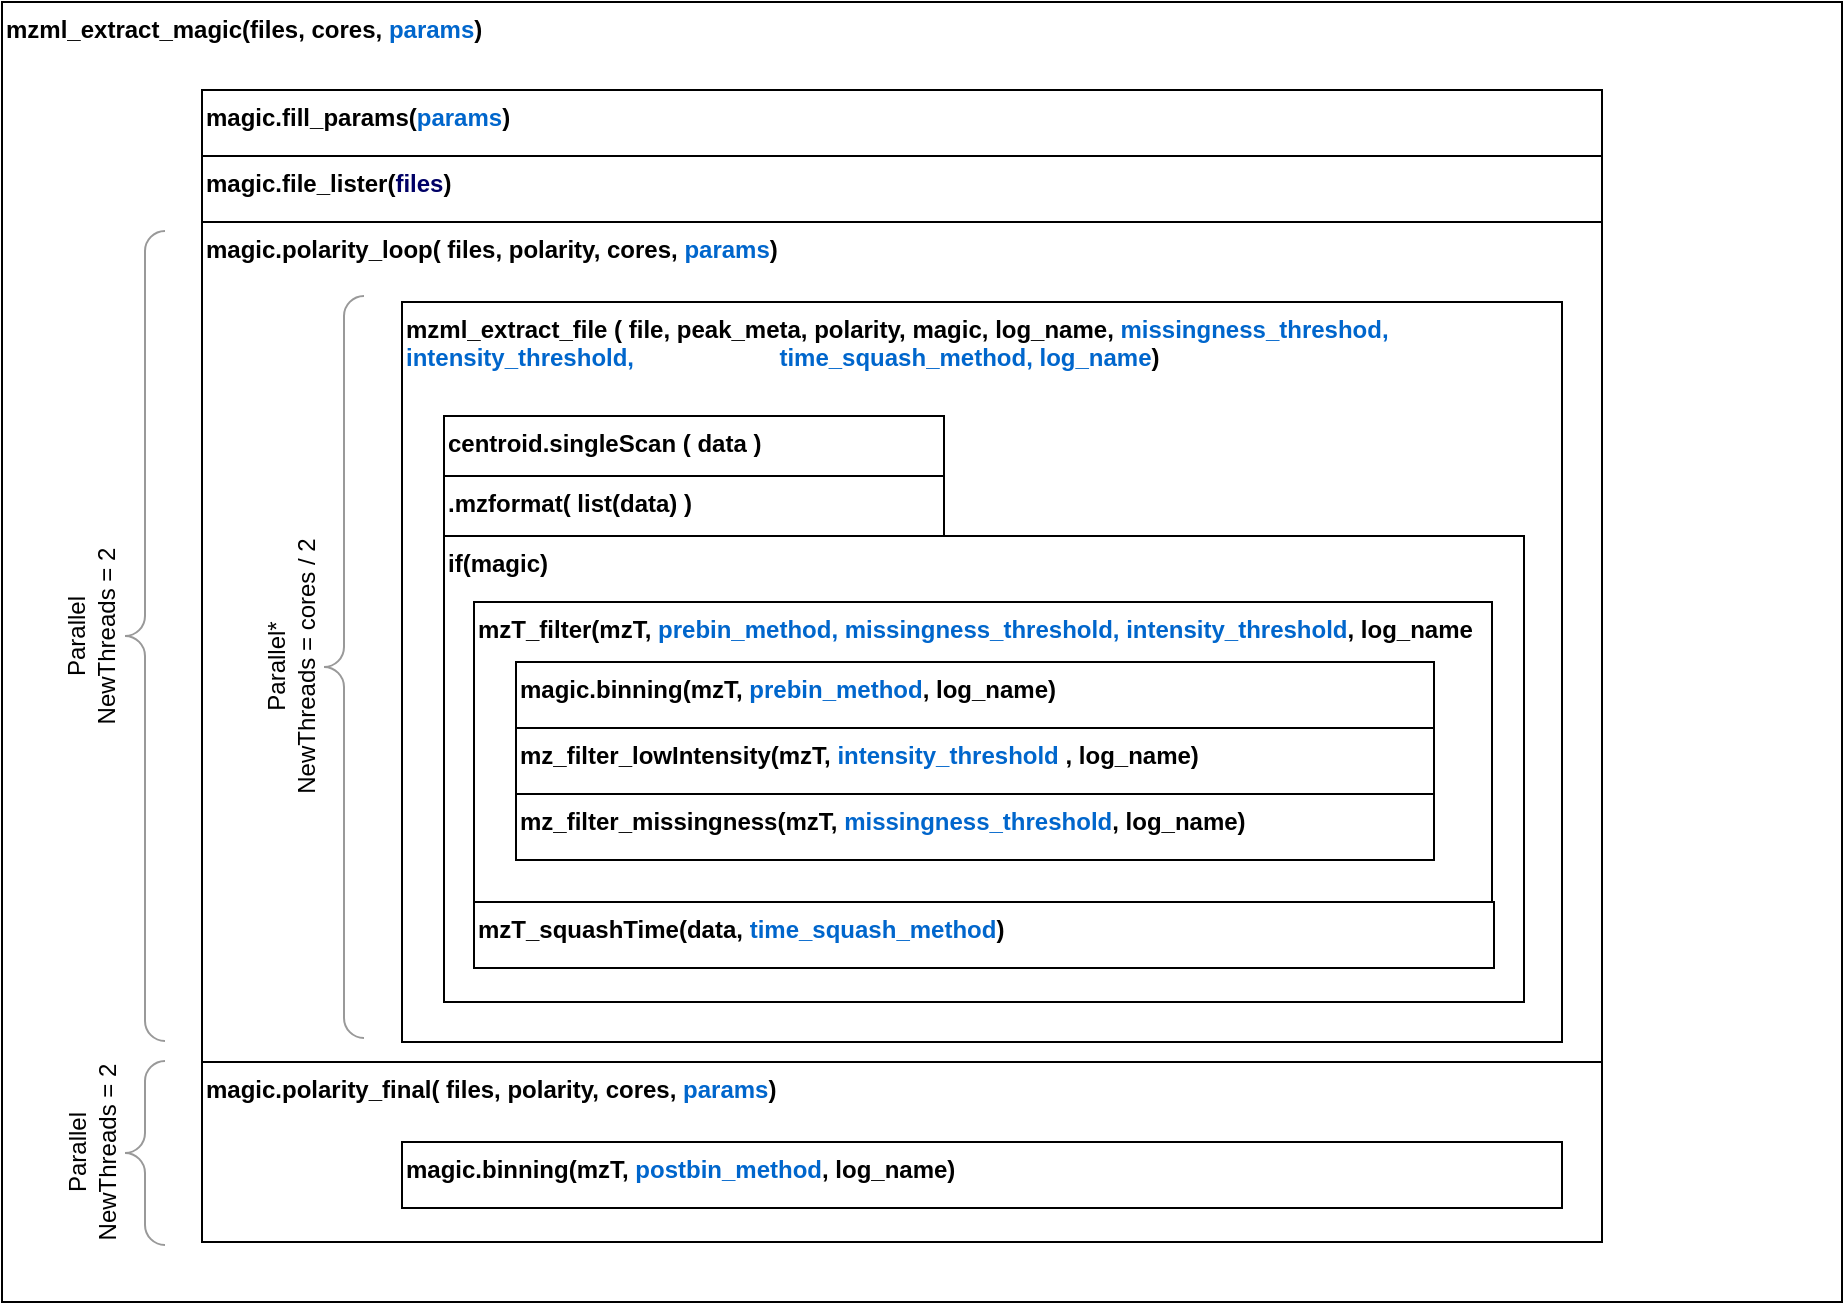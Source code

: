 <mxfile version="22.0.8" type="device">
  <diagram name="Page-1" id="o-mXXIeAViBAMRU4H46-">
    <mxGraphModel dx="1384" dy="1018" grid="1" gridSize="10" guides="1" tooltips="1" connect="1" arrows="1" fold="1" page="1" pageScale="1" pageWidth="827" pageHeight="1169" math="0" shadow="0">
      <root>
        <mxCell id="0" />
        <mxCell id="1" parent="0" />
        <mxCell id="PYrD0hpPmA-zsg5U1x3j-22" value="&lt;b&gt;mzml_extract_magic(files, cores, &lt;font color=&quot;#0066cc&quot;&gt;params&lt;/font&gt;)&lt;br&gt;&lt;/b&gt;" style="rounded=0;whiteSpace=wrap;html=1;align=left;verticalAlign=top;movable=1;resizable=1;rotatable=1;deletable=1;editable=1;locked=0;connectable=1;" parent="1" vertex="1">
          <mxGeometry x="90" y="300" width="920" height="650" as="geometry" />
        </mxCell>
        <mxCell id="_Ctapk6UfDxtFrrtLrer-1" value="&lt;b&gt;magic.polarity_final( files, polarity, cores, &lt;font color=&quot;#0066cc&quot;&gt;params&lt;/font&gt;)&lt;br&gt;&lt;/b&gt;" style="rounded=0;whiteSpace=wrap;html=1;align=left;verticalAlign=top;movable=1;resizable=1;rotatable=1;deletable=1;editable=1;locked=0;connectable=1;" vertex="1" parent="1">
          <mxGeometry x="190" y="830" width="700" height="90" as="geometry" />
        </mxCell>
        <mxCell id="PYrD0hpPmA-zsg5U1x3j-16" value="&lt;b&gt;magic.polarity_loop( files, polarity, cores, &lt;font color=&quot;#0066cc&quot;&gt;params&lt;/font&gt;)&lt;br&gt;&lt;/b&gt;" style="rounded=0;whiteSpace=wrap;html=1;align=left;verticalAlign=top;movable=1;resizable=1;rotatable=1;deletable=1;editable=1;locked=0;connectable=1;" parent="1" vertex="1">
          <mxGeometry x="190" y="410" width="700" height="420" as="geometry" />
        </mxCell>
        <mxCell id="PYrD0hpPmA-zsg5U1x3j-15" value="&lt;b&gt;mzml_extract_file ( file, peak_meta, polarity, magic, log_name, &lt;font color=&quot;#0066cc&quot;&gt;missingness_threshod, intensity_threshold, &lt;span style=&quot;white-space: pre;&quot;&gt;&#x9;&lt;/span&gt;&lt;span style=&quot;white-space: pre;&quot;&gt;&#x9;&lt;/span&gt;&lt;span style=&quot;white-space: pre;&quot;&gt;&#x9;&lt;/span&gt;time_squash_method, log_name&lt;/font&gt;)&lt;br&gt;&lt;br&gt;&lt;/b&gt;" style="rounded=0;whiteSpace=wrap;html=1;align=left;verticalAlign=top;movable=1;resizable=1;rotatable=1;deletable=1;editable=1;locked=0;connectable=1;" parent="1" vertex="1">
          <mxGeometry x="290" y="450" width="580" height="370" as="geometry" />
        </mxCell>
        <mxCell id="PYrD0hpPmA-zsg5U1x3j-3" value="&lt;b&gt;centroid.singleScan ( data )&lt;br&gt;&lt;/b&gt;" style="rounded=0;whiteSpace=wrap;html=1;align=left;verticalAlign=top;movable=1;resizable=1;rotatable=1;deletable=1;editable=1;locked=0;connectable=1;" parent="1" vertex="1">
          <mxGeometry x="311" y="507" width="250" height="30" as="geometry" />
        </mxCell>
        <mxCell id="PYrD0hpPmA-zsg5U1x3j-4" value="&lt;b&gt;.mzformat( list(data) )&lt;br&gt;&lt;/b&gt;" style="rounded=0;whiteSpace=wrap;html=1;align=left;verticalAlign=top;movable=1;resizable=1;rotatable=1;deletable=1;editable=1;locked=0;connectable=1;" parent="1" vertex="1">
          <mxGeometry x="311" y="537" width="250" height="30" as="geometry" />
        </mxCell>
        <mxCell id="PYrD0hpPmA-zsg5U1x3j-6" value="&lt;b&gt;if(magic)&lt;br&gt;&lt;/b&gt;" style="rounded=0;whiteSpace=wrap;html=1;align=left;verticalAlign=top;movable=1;resizable=1;rotatable=1;deletable=1;editable=1;locked=0;connectable=1;" parent="1" vertex="1">
          <mxGeometry x="311" y="567" width="540" height="233" as="geometry" />
        </mxCell>
        <mxCell id="PYrD0hpPmA-zsg5U1x3j-8" value="&lt;b&gt;mzT_squashTime(data, &lt;font color=&quot;#0066cc&quot;&gt;time_squash_method&lt;/font&gt;)&lt;br&gt;&lt;/b&gt;" style="rounded=0;whiteSpace=wrap;html=1;align=left;verticalAlign=top;movable=1;resizable=1;rotatable=1;deletable=1;editable=1;locked=0;connectable=1;" parent="1" vertex="1">
          <mxGeometry x="326" y="750" width="510" height="33" as="geometry" />
        </mxCell>
        <mxCell id="PYrD0hpPmA-zsg5U1x3j-7" value="&lt;b&gt;mzT_filter(mzT, &lt;font color=&quot;#0066cc&quot;&gt;prebin_method, missingness_threshold, intensity_threshold&lt;/font&gt;, log_name&lt;br&gt;&lt;/b&gt;" style="rounded=0;whiteSpace=wrap;html=1;align=left;verticalAlign=top;movable=1;resizable=1;rotatable=1;deletable=1;editable=1;locked=0;connectable=1;" parent="1" vertex="1">
          <mxGeometry x="326" y="600" width="509" height="150" as="geometry" />
        </mxCell>
        <mxCell id="PYrD0hpPmA-zsg5U1x3j-12" value="&lt;b&gt;magic.binning(mzT, &lt;font color=&quot;#0066cc&quot;&gt;prebin_method&lt;/font&gt;, log_name)&lt;/b&gt;" style="rounded=0;whiteSpace=wrap;html=1;align=left;verticalAlign=top;movable=1;resizable=1;rotatable=1;deletable=1;editable=1;locked=0;connectable=1;" parent="1" vertex="1">
          <mxGeometry x="347" y="630" width="459" height="33" as="geometry" />
        </mxCell>
        <mxCell id="PYrD0hpPmA-zsg5U1x3j-14" value="&lt;b style=&quot;border-color: var(--border-color);&quot;&gt;mz_filter_missingness(mzT, &lt;font color=&quot;#0066cc&quot;&gt;missingness_threshold&lt;/font&gt;, log_name)&lt;/b&gt;" style="rounded=0;whiteSpace=wrap;html=1;align=left;verticalAlign=top;movable=1;resizable=1;rotatable=1;deletable=1;editable=1;locked=0;connectable=1;" parent="1" vertex="1">
          <mxGeometry x="347" y="696" width="459" height="33" as="geometry" />
        </mxCell>
        <mxCell id="PYrD0hpPmA-zsg5U1x3j-18" value="Parallel*&lt;br&gt;NewThreads = cores / 2" style="verticalLabelPosition=top;shadow=0;dashed=0;align=center;html=1;verticalAlign=bottom;strokeWidth=1;shape=mxgraph.mockup.markup.curlyBrace;whiteSpace=wrap;strokeColor=#999999;rotation=-90;labelPosition=center;" parent="1" vertex="1">
          <mxGeometry x="75.5" y="622.5" width="371" height="20" as="geometry" />
        </mxCell>
        <mxCell id="PYrD0hpPmA-zsg5U1x3j-19" value="&lt;b&gt;magic.binning(mzT, &lt;font color=&quot;#0066cc&quot;&gt;postbin_method&lt;/font&gt;, log_name)&lt;/b&gt;" style="rounded=0;whiteSpace=wrap;html=1;align=left;verticalAlign=top;movable=1;resizable=1;rotatable=1;deletable=1;editable=1;locked=0;connectable=1;" parent="1" vertex="1">
          <mxGeometry x="290" y="870" width="580" height="33" as="geometry" />
        </mxCell>
        <mxCell id="PYrD0hpPmA-zsg5U1x3j-20" value="&lt;b style=&quot;border-color: var(--border-color);&quot;&gt;mz_filter_lowIntensity(mzT, &lt;font color=&quot;#0066cc&quot;&gt;intensity_threshold&amp;nbsp;&lt;/font&gt;, log_name)&lt;/b&gt;" style="rounded=0;whiteSpace=wrap;html=1;align=left;verticalAlign=top;movable=1;resizable=1;rotatable=1;deletable=1;editable=1;locked=0;connectable=1;" parent="1" vertex="1">
          <mxGeometry x="347" y="663" width="459" height="33" as="geometry" />
        </mxCell>
        <mxCell id="PYrD0hpPmA-zsg5U1x3j-23" value="Parallel&lt;br&gt;NewThreads = 2" style="verticalLabelPosition=top;shadow=0;dashed=0;align=center;html=1;verticalAlign=bottom;strokeWidth=1;shape=mxgraph.mockup.markup.curlyBrace;whiteSpace=wrap;strokeColor=#999999;rotation=-90;labelPosition=center;" parent="1" vertex="1">
          <mxGeometry x="-41" y="607" width="405" height="20" as="geometry" />
        </mxCell>
        <mxCell id="_Ctapk6UfDxtFrrtLrer-4" value="Parallel&lt;br&gt;NewThreads = 2" style="verticalLabelPosition=top;shadow=0;dashed=0;align=center;html=1;verticalAlign=bottom;strokeWidth=1;shape=mxgraph.mockup.markup.curlyBrace;whiteSpace=wrap;strokeColor=#999999;rotation=-90;labelPosition=center;" vertex="1" parent="1">
          <mxGeometry x="115.5" y="865.5" width="92" height="20" as="geometry" />
        </mxCell>
        <mxCell id="_Ctapk6UfDxtFrrtLrer-7" value="&lt;b&gt;magic.fill_params(&lt;font color=&quot;#0066cc&quot;&gt;params&lt;/font&gt;)&lt;br&gt;&lt;/b&gt;" style="rounded=0;whiteSpace=wrap;html=1;align=left;verticalAlign=top;movable=1;resizable=1;rotatable=1;deletable=1;editable=1;locked=0;connectable=1;" vertex="1" parent="1">
          <mxGeometry x="190" y="344" width="700" height="33" as="geometry" />
        </mxCell>
        <mxCell id="_Ctapk6UfDxtFrrtLrer-8" value="&lt;b&gt;magic.file_lister(&lt;font color=&quot;#000066&quot;&gt;files&lt;/font&gt;)&lt;br&gt;&lt;/b&gt;" style="rounded=0;whiteSpace=wrap;html=1;align=left;verticalAlign=top;movable=1;resizable=1;rotatable=1;deletable=1;editable=1;locked=0;connectable=1;" vertex="1" parent="1">
          <mxGeometry x="190" y="377" width="700" height="33" as="geometry" />
        </mxCell>
      </root>
    </mxGraphModel>
  </diagram>
</mxfile>
